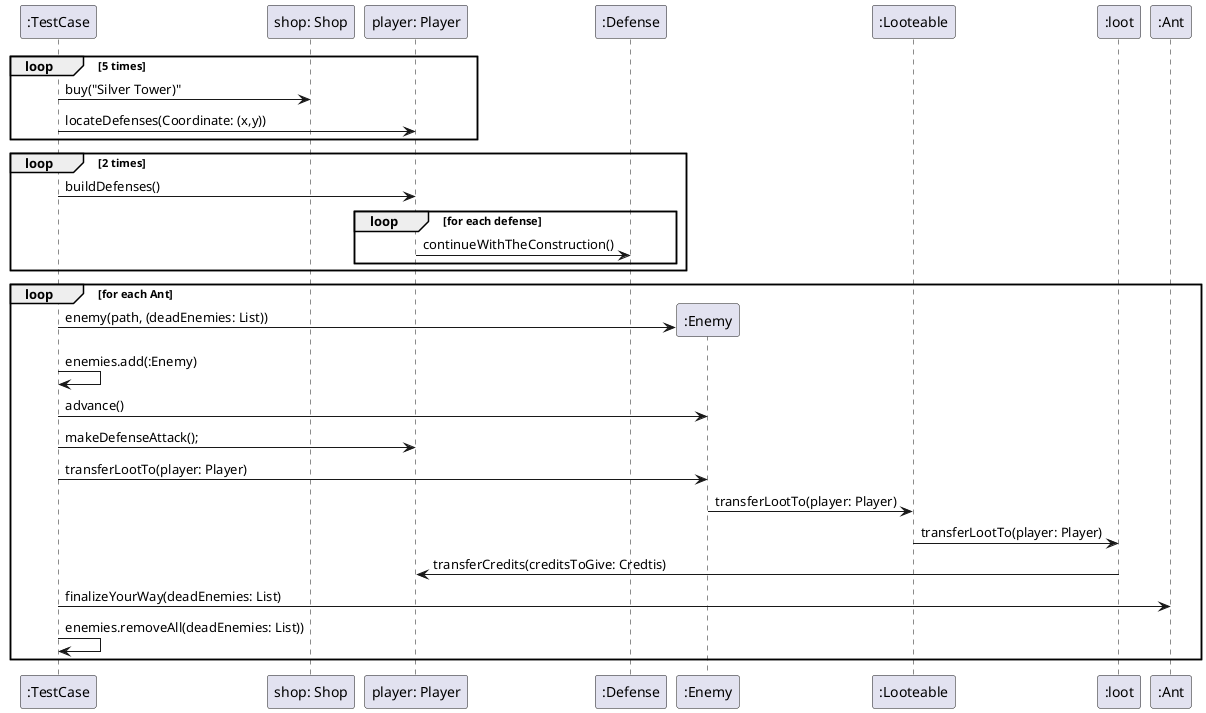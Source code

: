 @startuml
'https://plantuml.com/sequence-diagram


Loop 5 times
":TestCase" -> "shop: Shop": buy("Silver Tower)"
":TestCase" -> "player: Player": locateDefenses(Coordinate: (x,y))
end
Loop 2 times
":TestCase" -> "player: Player": buildDefenses()

Loop for each defense
"player: Player" -> ":Defense": continueWithTheConstruction()

end
end

Loop for each Ant
Create ":Enemy"
":TestCase" -> ":Enemy": enemy(path, (deadEnemies: List))
":TestCase" -> ":TestCase": enemies.add(:Enemy)
":TestCase" -> ":Enemy": advance()
":TestCase" -> "player: Player": makeDefenseAttack();
":TestCase" -> ":Enemy": transferLootTo(player: Player)
":Enemy" -> ":Looteable": transferLootTo(player: Player)
":Looteable" -> ":loot": transferLootTo(player: Player)
":loot" -> "player: Player": transferCredits(creditsToGive: Credtis)
":TestCase" -> ":Ant": finalizeYourWay(deadEnemies: List)
":TestCase" -> ":TestCase": enemies.removeAll(deadEnemies: List))

end




@enduml